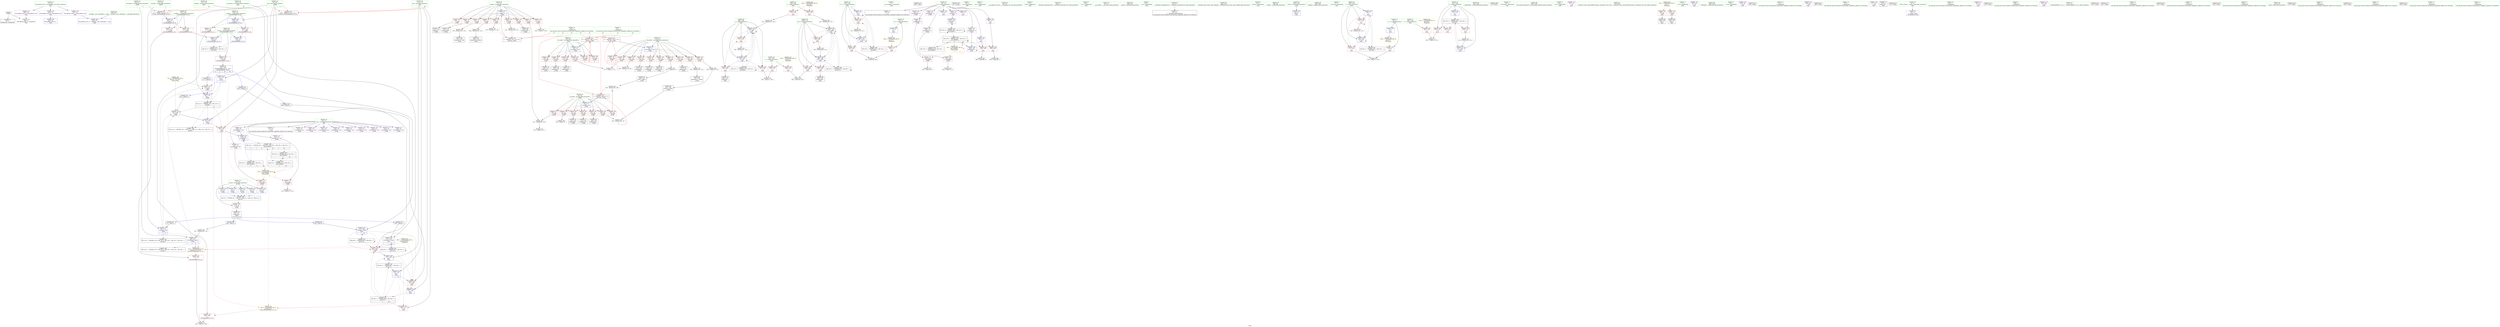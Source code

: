 digraph "SVFG" {
	label="SVFG";

	Node0x564dffd502b0 [shape=record,color=grey,label="{NodeID: 0\nNullPtr}"];
	Node0x564dffd502b0 -> Node0x564dffd76330[style=solid];
	Node0x564dffd502b0 -> Node0x564dffd78870[style=solid];
	Node0x564dffdc2b80 [shape=record,color=black,label="{NodeID: 526\n404 = PHI(225, )\n}"];
	Node0x564dffdc2b80 -> Node0x564dffd783a0[style=solid];
	Node0x564dffd88df0 [shape=record,color=grey,label="{NodeID: 360\n156 = Binary(155, 118, )\n}"];
	Node0x564dffd88df0 -> Node0x564dffd76f50[style=solid];
	Node0x564dffd77ab0 [shape=record,color=red,label="{NodeID: 194\n331\<--265\n\<--j\nmain\n}"];
	Node0x564dffd77ab0 -> Node0x564dffd74050[style=solid];
	Node0x564dffd74bb0 [shape=record,color=purple,label="{NodeID: 111\n125\<--20\narrayidx9\<--was\n_Z1fiiii\n}"];
	Node0x564dffd72eb0 [shape=record,color=green,label="{NodeID: 28\n11\<--12\nc2\<--c2_field_insensitive\nGlob }"];
	Node0x564dffd72eb0 -> Node0x564dffd7a7d0[style=solid];
	Node0x564dffd72eb0 -> Node0x564dffd78570[style=solid];
	Node0x564dffd7efd0 [shape=record,color=black,label="{NodeID: 388\nMR_52V_2 = PHI(MR_52V_3, MR_52V_1, )\npts\{266 \}\n}"];
	Node0x564dffd7efd0 -> Node0x564dffd81a10[style=dashed];
	Node0x564dffd7efd0 -> Node0x564dffd7efd0[style=dashed];
	Node0x564dffd79260 [shape=record,color=blue,label="{NodeID: 222\n89\<--201\nref.tmp44\<--add51\n_Z1fiiii\n|{|<s2>6}}"];
	Node0x564dffd79260 -> Node0x564dffd7c9f0[style=dashed];
	Node0x564dffd79260 -> Node0x564dffda12b0[style=dashed];
	Node0x564dffd79260:s2 -> Node0x564dffda78b0[style=dashed,color=red];
	Node0x564dffd7acb0 [shape=record,color=red,label="{NodeID: 139\n120\<--77\n\<--h.addr\n_Z1fiiii\n}"];
	Node0x564dffd7acb0 -> Node0x564dffd76800[style=solid];
	Node0x564dffd75650 [shape=record,color=green,label="{NodeID: 56\n265\<--266\nj\<--j_field_insensitive\nmain\n}"];
	Node0x564dffd75650 -> Node0x564dffd779e0[style=solid];
	Node0x564dffd75650 -> Node0x564dffd77ab0[style=solid];
	Node0x564dffd75650 -> Node0x564dffd77b80[style=solid];
	Node0x564dffd75650 -> Node0x564dffd81a10[style=solid];
	Node0x564dffd75650 -> Node0x564dffd81bb0[style=solid];
	Node0x564dffd7c370 [shape=record,color=red,label="{NodeID: 167\n199\<--83\n\<--frst.addr\n_Z1fiiii\n|{<s0>5}}"];
	Node0x564dffd7c370:s0 -> Node0x564dffdc3670[style=solid,color=red];
	Node0x564dffd76f50 [shape=record,color=black,label="{NodeID: 84\n157\<--156\nidxprom27\<--add\n_Z1fiiii\n}"];
	Node0x564dffd4f750 [shape=record,color=green,label="{NodeID: 1\n7\<--1\n__dso_handle\<--dummyObj\nGlob }"];
	Node0x564dffdc2cc0 [shape=record,color=black,label="{NodeID: 527\n409 = PHI()\n}"];
	Node0x564dffd88f70 [shape=record,color=grey,label="{NodeID: 361\n180 = Binary(118, 179, )\n}"];
	Node0x564dffd88f70 -> Node0x564dffd770f0[style=solid];
	Node0x564dffd77b80 [shape=record,color=red,label="{NodeID: 195\n337\<--265\n\<--j\nmain\n}"];
	Node0x564dffd77b80 -> Node0x564dffd88370[style=solid];
	Node0x564dffd74c80 [shape=record,color=purple,label="{NodeID: 112\n128\<--20\narrayidx11\<--was\n_Z1fiiii\n}"];
	Node0x564dffd72f80 [shape=record,color=green,label="{NodeID: 29\n13\<--19\nb\<--b_field_insensitive\nGlob }"];
	Node0x564dffd72f80 -> Node0x564dffd76500[style=solid];
	Node0x564dffd72f80 -> Node0x564dffd742c0[style=solid];
	Node0x564dffd72f80 -> Node0x564dffd74390[style=solid];
	Node0x564dffd72f80 -> Node0x564dffd74460[style=solid];
	Node0x564dffd72f80 -> Node0x564dffd74530[style=solid];
	Node0x564dffd72f80 -> Node0x564dffd74600[style=solid];
	Node0x564dffd72f80 -> Node0x564dffd746d0[style=solid];
	Node0x564dffd72f80 -> Node0x564dffd747a0[style=solid];
	Node0x564dffd72f80 -> Node0x564dffd74870[style=solid];
	Node0x564dffd72f80 -> Node0x564dffd74940[style=solid];
	Node0x564dffd72f80 -> Node0x564dffd74a10[style=solid];
	Node0x564dffd7f4d0 [shape=record,color=black,label="{NodeID: 389\nMR_54V_2 = PHI(MR_54V_4, MR_54V_1, )\npts\{268 \}\n}"];
	Node0x564dffd7f4d0 -> Node0x564dffd81d50[style=dashed];
	Node0x564dffd79330 [shape=record,color=blue,label="{NodeID: 223\n85\<--204\nans\<--\n_Z1fiiii\n}"];
	Node0x564dffd79330 -> Node0x564dffd7c510[style=dashed];
	Node0x564dffd79330 -> Node0x564dffda08b0[style=dashed];
	Node0x564dffd7ad80 [shape=record,color=red,label="{NodeID: 140\n136\<--77\n\<--h.addr\n_Z1fiiii\n}"];
	Node0x564dffd7ad80 -> Node0x564dffd76b40[style=solid];
	Node0x564dffd75720 [shape=record,color=green,label="{NodeID: 57\n267\<--268\ni17\<--i17_field_insensitive\nmain\n}"];
	Node0x564dffd75720 -> Node0x564dffd77c50[style=solid];
	Node0x564dffd75720 -> Node0x564dffd77d20[style=solid];
	Node0x564dffd75720 -> Node0x564dffd81d50[style=solid];
	Node0x564dffd75720 -> Node0x564dffd82090[style=solid];
	Node0x564dffd7c440 [shape=record,color=red,label="{NodeID: 168\n217\<--83\n\<--frst.addr\n_Z1fiiii\n}"];
	Node0x564dffd7c440 -> Node0x564dffd775d0[style=solid];
	Node0x564dffd77020 [shape=record,color=black,label="{NodeID: 85\n168\<--167\nconv\<--cmp32\n_Z1fiiii\n}"];
	Node0x564dffd77020 -> Node0x564dffd89270[style=solid];
	Node0x564dffd66070 [shape=record,color=green,label="{NodeID: 2\n9\<--1\n\<--dummyObj\nCan only get source location for instruction, argument, global var or function.|{<s0>23|<s1>23|<s2>25}}"];
	Node0x564dffd66070:s0 -> Node0x564dffdc3270[style=solid,color=red];
	Node0x564dffd66070:s1 -> Node0x564dffdc3670[style=solid,color=red];
	Node0x564dffd66070:s2 -> Node0x564dffdc3470[style=solid,color=red];
	Node0x564dffdc2d90 [shape=record,color=black,label="{NodeID: 528\n411 = PHI()\n}"];
	Node0x564dffd890f0 [shape=record,color=grey,label="{NodeID: 362\n374 = Binary(373, 118, )\n}"];
	Node0x564dffd890f0 -> Node0x564dffd82090[style=solid];
	Node0x564dffd77c50 [shape=record,color=red,label="{NodeID: 196\n348\<--267\n\<--i17\nmain\n}"];
	Node0x564dffd77c50 -> Node0x564dffd89e70[style=solid];
	Node0x564dffd74d50 [shape=record,color=purple,label="{NodeID: 113\n131\<--20\narrayidx13\<--was\n_Z1fiiii\n}"];
	Node0x564dffd74d50 -> Node0x564dffd7c5e0[style=solid];
	Node0x564dffd73050 [shape=record,color=green,label="{NodeID: 30\n20\<--22\nwas\<--was_field_insensitive\nGlob }"];
	Node0x564dffd73050 -> Node0x564dffd76600[style=solid];
	Node0x564dffd73050 -> Node0x564dffd74ae0[style=solid];
	Node0x564dffd73050 -> Node0x564dffd74bb0[style=solid];
	Node0x564dffd73050 -> Node0x564dffd74c80[style=solid];
	Node0x564dffd73050 -> Node0x564dffd74d50[style=solid];
	Node0x564dffd73050 -> Node0x564dffd74e20[style=solid];
	Node0x564dffd73050 -> Node0x564dffd74ef0[style=solid];
	Node0x564dffd73050 -> Node0x564dffd79970[style=solid];
	Node0x564dffd73050 -> Node0x564dffd79a40[style=solid];
	Node0x564dffd73050 -> Node0x564dffd79b10[style=solid];
	Node0x564dffd73050 -> Node0x564dffd79be0[style=solid];
	Node0x564dffd73050 -> Node0x564dffd79cb0[style=solid];
	Node0x564dffd73050 -> Node0x564dffd79d80[style=solid];
	Node0x564dffd7f5c0 [shape=record,color=black,label="{NodeID: 390\nMR_56V_2 = PHI(MR_56V_3, MR_56V_1, )\npts\{270 \}\n}"];
	Node0x564dffd7f5c0 -> Node0x564dffd81e20[style=dashed];
	Node0x564dffd7f5c0 -> Node0x564dffd7f5c0[style=dashed];
	Node0x564dffd79400 [shape=record,color=blue,label="{NodeID: 224\n219\<--207\narrayidx61\<--\n_Z1fiiii\n}"];
	Node0x564dffd79400 -> Node0x564dffda17b0[style=dashed];
	Node0x564dffd7ae50 [shape=record,color=red,label="{NodeID: 141\n155\<--77\n\<--h.addr\n_Z1fiiii\n}"];
	Node0x564dffd7ae50 -> Node0x564dffd88df0[style=solid];
	Node0x564dffd757f0 [shape=record,color=green,label="{NodeID: 58\n269\<--270\nj23\<--j23_field_insensitive\nmain\n}"];
	Node0x564dffd757f0 -> Node0x564dffd77df0[style=solid];
	Node0x564dffd757f0 -> Node0x564dffd77ec0[style=solid];
	Node0x564dffd757f0 -> Node0x564dffd77f90[style=solid];
	Node0x564dffd757f0 -> Node0x564dffd81e20[style=solid];
	Node0x564dffd757f0 -> Node0x564dffd81fc0[style=solid];
	Node0x564dffda44b0 [shape=record,color=black,label="{NodeID: 418\nMR_18V_4 = PHI(MR_18V_5, MR_18V_3, )\npts\{190000 \}\n}"];
	Node0x564dffda44b0 -> Node0x564dffd81ae0[style=dashed];
	Node0x564dffda44b0 -> Node0x564dffd9feb0[style=dashed];
	Node0x564dffda44b0 -> Node0x564dffda44b0[style=dashed];
	Node0x564dffd7c510 [shape=record,color=red,label="{NodeID: 169\n207\<--85\n\<--ans\n_Z1fiiii\n}"];
	Node0x564dffd7c510 -> Node0x564dffd79400[style=solid];
	Node0x564dffd7c510 -> Node0x564dffd794d0[style=solid];
	Node0x564dffd770f0 [shape=record,color=black,label="{NodeID: 86\n181\<--180\nidxprom37\<--sub36\n_Z1fiiii\n}"];
	Node0x564dffd65f10 [shape=record,color=green,label="{NodeID: 3\n23\<--1\n.str\<--dummyObj\nGlob }"];
	Node0x564dffdc2e60 [shape=record,color=black,label="{NodeID: 529\n71 = PHI(163, 191, 118, 118, )\n0th arg _Z1fiiii }"];
	Node0x564dffdc2e60 -> Node0x564dffd78970[style=solid];
	Node0x564dffd89270 [shape=record,color=grey,label="{NodeID: 363\n169 = Binary(165, 168, )\n|{<s0>3}}"];
	Node0x564dffd89270:s0 -> Node0x564dffdc3470[style=solid,color=red];
	Node0x564dffd77d20 [shape=record,color=red,label="{NodeID: 197\n373\<--267\n\<--i17\nmain\n}"];
	Node0x564dffd77d20 -> Node0x564dffd890f0[style=solid];
	Node0x564dffd74e20 [shape=record,color=purple,label="{NodeID: 114\n138\<--20\narrayidx17\<--was\n_Z1fiiii\n}"];
	Node0x564dffd73120 [shape=record,color=green,label="{NodeID: 31\n41\<--45\nllvm.global_ctors\<--llvm.global_ctors_field_insensitive\nGlob }"];
	Node0x564dffd73120 -> Node0x564dffd7a400[style=solid];
	Node0x564dffd73120 -> Node0x564dffd7a500[style=solid];
	Node0x564dffd73120 -> Node0x564dffd7a600[style=solid];
	Node0x564dffd7f6b0 [shape=record,color=black,label="{NodeID: 391\nMR_58V_2 = PHI(MR_58V_7, MR_58V_1, )\npts\{272 \}\n}"];
	Node0x564dffd7f6b0 -> Node0x564dffd82160[style=dashed];
	Node0x564dffd794d0 [shape=record,color=blue,label="{NodeID: 225\n75\<--207\nretval\<--\n_Z1fiiii\n}"];
	Node0x564dffd794d0 -> Node0x564dffda03b0[style=dashed];
	Node0x564dffd7af20 [shape=record,color=red,label="{NodeID: 142\n162\<--77\n\<--h.addr\n_Z1fiiii\n}"];
	Node0x564dffd7af20 -> Node0x564dffd88970[style=solid];
	Node0x564dffd758c0 [shape=record,color=green,label="{NodeID: 59\n271\<--272\nans\<--ans_field_insensitive\nmain\n|{|<s4>24|<s5>26}}"];
	Node0x564dffd758c0 -> Node0x564dffd78060[style=solid];
	Node0x564dffd758c0 -> Node0x564dffd82160[style=solid];
	Node0x564dffd758c0 -> Node0x564dffd82300[style=solid];
	Node0x564dffd758c0 -> Node0x564dffd824a0[style=solid];
	Node0x564dffd758c0:s4 -> Node0x564dffdc3870[style=solid,color=red];
	Node0x564dffd758c0:s5 -> Node0x564dffdc3870[style=solid,color=red];
	Node0x564dffd7c5e0 [shape=record,color=red,label="{NodeID: 170\n132\<--131\n\<--arrayidx13\n_Z1fiiii\n}"];
	Node0x564dffd7c5e0 -> Node0x564dffd89ff0[style=solid];
	Node0x564dffd771c0 [shape=record,color=black,label="{NodeID: 87\n185\<--184\nidxprom40\<--add39\n_Z1fiiii\n}"];
	Node0x564dffd65fa0 [shape=record,color=green,label="{NodeID: 4\n25\<--1\n.str.1\<--dummyObj\nGlob }"];
	Node0x564dffdc3270 [shape=record,color=black,label="{NodeID: 530\n72 = PHI(164, 193, 9, 118, )\n1st arg _Z1fiiii }"];
	Node0x564dffdc3270 -> Node0x564dffd78a40[style=solid];
	Node0x564dffd9c500 [shape=record,color=yellow,style=double,label="{NodeID: 447\n66V_1 = ENCHI(MR_66V_0)\npts\{86 88 90 \}\nFun[main]}"];
	Node0x564dffd9c500 -> Node0x564dffd78200[style=dashed];
	Node0x564dffd9c500 -> Node0x564dffd783a0[style=dashed];
	Node0x564dffd893f0 [shape=record,color=grey,label="{NodeID: 364\n360 = cmp(358, 359, )\n}"];
	Node0x564dffd77df0 [shape=record,color=red,label="{NodeID: 198\n358\<--269\n\<--j23\nmain\n}"];
	Node0x564dffd77df0 -> Node0x564dffd893f0[style=solid];
	Node0x564dffd74ef0 [shape=record,color=purple,label="{NodeID: 115\n141\<--20\narrayidx19\<--was\n_Z1fiiii\n}"];
	Node0x564dffd731f0 [shape=record,color=green,label="{NodeID: 32\n46\<--47\n__cxx_global_var_init\<--__cxx_global_var_init_field_insensitive\n}"];
	Node0x564dffd9c6f0 [shape=record,color=black,label="{NodeID: 392\nMR_60V_2 = PHI(MR_60V_4, MR_60V_1, )\npts\{274 \}\n}"];
	Node0x564dffd9c6f0 -> Node0x564dffd783a0[style=dashed];
	Node0x564dffd9c6f0 -> Node0x564dffd82230[style=dashed];
	Node0x564dffd9c6f0 -> Node0x564dffd9c6f0[style=dashed];
	Node0x564dffd795a0 [shape=record,color=blue,label="{NodeID: 226\n230\<--226\n__a.addr\<--__a\n_ZSt3minIiERKT_S2_S2_\n}"];
	Node0x564dffd795a0 -> Node0x564dffd7cb90[style=dashed];
	Node0x564dffd795a0 -> Node0x564dffd7cc60[style=dashed];
	Node0x564dffd7aff0 [shape=record,color=red,label="{NodeID: 143\n183\<--77\n\<--h.addr\n_Z1fiiii\n}"];
	Node0x564dffd7aff0 -> Node0x564dffd887f0[style=solid];
	Node0x564dffd75990 [shape=record,color=green,label="{NodeID: 60\n273\<--274\nref.tmp\<--ref.tmp_field_insensitive\nmain\n|{|<s1>24}}"];
	Node0x564dffd75990 -> Node0x564dffd82230[style=solid];
	Node0x564dffd75990:s1 -> Node0x564dffdc3a70[style=solid,color=red];
	Node0x564dffd7c6b0 [shape=record,color=red,label="{NodeID: 171\n148\<--147\n\<--arrayidx23\n_Z1fiiii\n}"];
	Node0x564dffd7c6b0 -> Node0x564dffd78f20[style=solid];
	Node0x564dffd77290 [shape=record,color=black,label="{NodeID: 88\n197\<--196\nconv48\<--cmp47\n_Z1fiiii\n}"];
	Node0x564dffd77290 -> Node0x564dffd884f0[style=solid];
	Node0x564dffd661b0 [shape=record,color=green,label="{NodeID: 5\n27\<--1\nstdin\<--dummyObj\nGlob }"];
	Node0x564dffdc3470 [shape=record,color=black,label="{NodeID: 531\n73 = PHI(169, 198, 118, 9, )\n2nd arg _Z1fiiii }"];
	Node0x564dffdc3470 -> Node0x564dffd78b10[style=solid];
	Node0x564dffd89570 [shape=record,color=grey,label="{NodeID: 365\n96 = cmp(95, 97, )\n}"];
	Node0x564dffd77ec0 [shape=record,color=red,label="{NodeID: 199\n362\<--269\n\<--j23\nmain\n}"];
	Node0x564dffd77ec0 -> Node0x564dffd74120[style=solid];
	Node0x564dffd79970 [shape=record,color=purple,label="{NodeID: 116\n144\<--20\narrayidx21\<--was\n_Z1fiiii\n}"];
	Node0x564dffd732c0 [shape=record,color=green,label="{NodeID: 33\n50\<--51\n_ZNSt8ios_base4InitC1Ev\<--_ZNSt8ios_base4InitC1Ev_field_insensitive\n}"];
	Node0x564dffd9c7b0 [shape=record,color=black,label="{NodeID: 393\nMR_62V_2 = PHI(MR_62V_4, MR_62V_1, )\npts\{276 \}\n}"];
	Node0x564dffd9c7b0 -> Node0x564dffd78200[style=dashed];
	Node0x564dffd9c7b0 -> Node0x564dffd823d0[style=dashed];
	Node0x564dffd9c7b0 -> Node0x564dffd9c7b0[style=dashed];
	Node0x564dffd79670 [shape=record,color=blue,label="{NodeID: 227\n232\<--227\n__b.addr\<--__b\n_ZSt3minIiERKT_S2_S2_\n}"];
	Node0x564dffd79670 -> Node0x564dffd7cd30[style=dashed];
	Node0x564dffd79670 -> Node0x564dffd7ce00[style=dashed];
	Node0x564dffd7b0c0 [shape=record,color=red,label="{NodeID: 144\n190\<--77\n\<--h.addr\n_Z1fiiii\n}"];
	Node0x564dffd7b0c0 -> Node0x564dffd88070[style=solid];
	Node0x564dffd75a60 [shape=record,color=green,label="{NodeID: 61\n275\<--276\nref.tmp44\<--ref.tmp44_field_insensitive\nmain\n|{|<s1>26}}"];
	Node0x564dffd75a60 -> Node0x564dffd823d0[style=solid];
	Node0x564dffd75a60:s1 -> Node0x564dffdc3a70[style=solid,color=red];
	Node0x564dffd7c780 [shape=record,color=red,label="{NodeID: 172\n159\<--158\n\<--arrayidx28\n_Z1fiiii\n}"];
	Node0x564dffd7c780 -> Node0x564dffd89cf0[style=solid];
	Node0x564dffd77360 [shape=record,color=black,label="{NodeID: 89\n209\<--208\nidxprom54\<--\n_Z1fiiii\n}"];
	Node0x564dffd66240 [shape=record,color=green,label="{NodeID: 6\n28\<--1\n.str.2\<--dummyObj\nGlob }"];
	Node0x564dffdc3670 [shape=record,color=black,label="{NodeID: 532\n74 = PHI(170, 199, 9, 118, )\n3rd arg _Z1fiiii }"];
	Node0x564dffdc3670 -> Node0x564dffd78be0[style=solid];
	Node0x564dffd896f0 [shape=record,color=grey,label="{NodeID: 366\n196 = cmp(195, 118, )\n}"];
	Node0x564dffd896f0 -> Node0x564dffd77290[style=solid];
	Node0x564dffd77f90 [shape=record,color=red,label="{NodeID: 200\n368\<--269\n\<--j23\nmain\n}"];
	Node0x564dffd77f90 -> Node0x564dffd87ef0[style=solid];
	Node0x564dffd79a40 [shape=record,color=purple,label="{NodeID: 117\n147\<--20\narrayidx23\<--was\n_Z1fiiii\n}"];
	Node0x564dffd79a40 -> Node0x564dffd7c6b0[style=solid];
	Node0x564dffd73390 [shape=record,color=green,label="{NodeID: 34\n56\<--57\n__cxa_atexit\<--__cxa_atexit_field_insensitive\n}"];
	Node0x564dffd9ccb0 [shape=record,color=black,label="{NodeID: 394\nMR_18V_2 = PHI(MR_18V_6, MR_18V_1, )\npts\{190000 \}\n}"];
	Node0x564dffd9ccb0 -> Node0x564dffd9feb0[style=dashed];
	Node0x564dffd9ccb0 -> Node0x564dffda44b0[style=dashed];
	Node0x564dffd79740 [shape=record,color=blue,label="{NodeID: 228\n228\<--242\nretval\<--\n_ZSt3minIiERKT_S2_S2_\n}"];
	Node0x564dffd79740 -> Node0x564dffda2bb0[style=dashed];
	Node0x564dffd7b190 [shape=record,color=red,label="{NodeID: 145\n208\<--77\n\<--h.addr\n_Z1fiiii\n}"];
	Node0x564dffd7b190 -> Node0x564dffd77360[style=solid];
	Node0x564dffd75b30 [shape=record,color=green,label="{NodeID: 62\n280\<--281\nsrand\<--srand_field_insensitive\n}"];
	Node0x564dffd7c850 [shape=record,color=red,label="{NodeID: 173\n176\<--173\n\<--call34\n_Z1fiiii\n}"];
	Node0x564dffd7c850 -> Node0x564dffd79190[style=solid];
	Node0x564dffd77430 [shape=record,color=black,label="{NodeID: 90\n212\<--211\nidxprom56\<--\n_Z1fiiii\n}"];
	Node0x564dffd662d0 [shape=record,color=green,label="{NodeID: 7\n30\<--1\n.str.3\<--dummyObj\nGlob }"];
	Node0x564dffdc3870 [shape=record,color=black,label="{NodeID: 533\n226 = PHI(85, 85, 271, 271, )\n0th arg _ZSt3minIiERKT_S2_S2_ }"];
	Node0x564dffdc3870 -> Node0x564dffd795a0[style=solid];
	Node0x564dffd89870 [shape=record,color=grey,label="{NodeID: 367\n108 = cmp(107, 109, )\n}"];
	Node0x564dffd78060 [shape=record,color=red,label="{NodeID: 201\n408\<--271\n\<--ans\nmain\n}"];
	Node0x564dffd79b10 [shape=record,color=purple,label="{NodeID: 118\n210\<--20\narrayidx55\<--was\n_Z1fiiii\n}"];
	Node0x564dffd73460 [shape=record,color=green,label="{NodeID: 35\n55\<--61\n_ZNSt8ios_base4InitD1Ev\<--_ZNSt8ios_base4InitD1Ev_field_insensitive\n}"];
	Node0x564dffd73460 -> Node0x564dffd76700[style=solid];
	Node0x564dffd9d1b0 [shape=record,color=black,label="{NodeID: 395\nMR_20V_2 = PHI(MR_20V_6, MR_20V_1, )\npts\{220000 \}\n|{|<s1>23}}"];
	Node0x564dffd9d1b0 -> Node0x564dffda26b0[style=dashed];
	Node0x564dffd9d1b0:s1 -> Node0x564dffda5b20[style=dashed,color=red];
	Node0x564dffd79810 [shape=record,color=blue,label="{NodeID: 229\n228\<--245\nretval\<--\n_ZSt3minIiERKT_S2_S2_\n}"];
	Node0x564dffd79810 -> Node0x564dffda2bb0[style=dashed];
	Node0x564dffd7b260 [shape=record,color=red,label="{NodeID: 146\n111\<--79\n\<--who.addr\n_Z1fiiii\n}"];
	Node0x564dffd7b260 -> Node0x564dffd8a2f0[style=solid];
	Node0x564dffd75c30 [shape=record,color=green,label="{NodeID: 63\n284\<--285\n_ZNSt8ios_base15sync_with_stdioEb\<--_ZNSt8ios_base15sync_with_stdioEb_field_insensitive\n}"];
	Node0x564dffd7c920 [shape=record,color=red,label="{NodeID: 174\n187\<--186\n\<--arrayidx41\n_Z1fiiii\n}"];
	Node0x564dffd7c920 -> Node0x564dffd8a170[style=solid];
	Node0x564dffd77500 [shape=record,color=black,label="{NodeID: 91\n215\<--214\nidxprom58\<--\n_Z1fiiii\n}"];
	Node0x564dffd66360 [shape=record,color=green,label="{NodeID: 8\n32\<--1\nstdout\<--dummyObj\nGlob }"];
	Node0x564dffdc3a70 [shape=record,color=black,label="{NodeID: 534\n227 = PHI(87, 89, 273, 275, )\n1st arg _ZSt3minIiERKT_S2_S2_ }"];
	Node0x564dffdc3a70 -> Node0x564dffd79670[style=solid];
	Node0x564dffda77a0 [shape=record,color=yellow,style=double,label="{NodeID: 451\n30V_1 = ENCHI(MR_30V_0)\npts\{86 272 \}\nFun[_ZSt3minIiERKT_S2_S2_]}"];
	Node0x564dffda77a0 -> Node0x564dffd7cfa0[style=dashed];
	Node0x564dffd899f0 [shape=record,color=grey,label="{NodeID: 368\n400 = cmp(399, 9, )\n}"];
	Node0x564dffd78130 [shape=record,color=red,label="{NodeID: 202\n389\<--388\n\<--\nmain\n}"];
	Node0x564dffd78130 -> Node0x564dffd8abf0[style=solid];
	Node0x564dffd79be0 [shape=record,color=purple,label="{NodeID: 119\n213\<--20\narrayidx57\<--was\n_Z1fiiii\n}"];
	Node0x564dffd73560 [shape=record,color=green,label="{NodeID: 36\n68\<--69\n_Z1fiiii\<--_Z1fiiii_field_insensitive\n}"];
	Node0x564dffd9d6b0 [shape=record,color=black,label="{NodeID: 396\nMR_12V_5 = PHI(MR_12V_4, MR_12V_3, )\npts\{86 \}\n|{|<s4>6}}"];
	Node0x564dffd9d6b0 -> Node0x564dffd7c510[style=dashed];
	Node0x564dffd9d6b0 -> Node0x564dffd7c9f0[style=dashed];
	Node0x564dffd9d6b0 -> Node0x564dffd79330[style=dashed];
	Node0x564dffd9d6b0 -> Node0x564dffda08b0[style=dashed];
	Node0x564dffd9d6b0:s4 -> Node0x564dffda77a0[style=dashed,color=red];
	Node0x564dffd817e0 [shape=record,color=blue,label="{NodeID: 230\n253\<--9\nretval\<--\nmain\n}"];
	Node0x564dffd7b330 [shape=record,color=red,label="{NodeID: 147\n123\<--79\n\<--who.addr\n_Z1fiiii\n}"];
	Node0x564dffd7b330 -> Node0x564dffd768d0[style=solid];
	Node0x564dffd75d30 [shape=record,color=green,label="{NodeID: 64\n290\<--291\nfreopen\<--freopen_field_insensitive\n}"];
	Node0x564dff9b28b0 [shape=record,color=black,label="{NodeID: 507\n171 = PHI(70, )\n}"];
	Node0x564dff9b28b0 -> Node0x564dffd790c0[style=solid];
	Node0x564dffd7c9f0 [shape=record,color=red,label="{NodeID: 175\n204\<--203\n\<--call52\n_Z1fiiii\n}"];
	Node0x564dffd7c9f0 -> Node0x564dffd79330[style=solid];
	Node0x564dffd775d0 [shape=record,color=black,label="{NodeID: 92\n218\<--217\nidxprom60\<--\n_Z1fiiii\n}"];
	Node0x564dffd4f210 [shape=record,color=green,label="{NodeID: 9\n33\<--1\n_ZSt3cin\<--dummyObj\nGlob }"];
	Node0x564dffda78b0 [shape=record,color=yellow,style=double,label="{NodeID: 452\n32V_1 = ENCHI(MR_32V_0)\npts\{88 90 274 276 \}\nFun[_ZSt3minIiERKT_S2_S2_]}"];
	Node0x564dffda78b0 -> Node0x564dffd7ced0[style=dashed];
	Node0x564dffd89b70 [shape=record,color=grey,label="{NodeID: 369\n319 = cmp(317, 318, )\n}"];
	Node0x564dffd78200 [shape=record,color=red,label="{NodeID: 203\n395\<--394\n\<--call41\nmain\n}"];
	Node0x564dffd78200 -> Node0x564dffd82300[style=solid];
	Node0x564dffd79cb0 [shape=record,color=purple,label="{NodeID: 120\n216\<--20\narrayidx59\<--was\n_Z1fiiii\n}"];
	Node0x564dffd73660 [shape=record,color=green,label="{NodeID: 37\n75\<--76\nretval\<--retval_field_insensitive\n_Z1fiiii\n}"];
	Node0x564dffd73660 -> Node0x564dffd7aa40[style=solid];
	Node0x564dffd73660 -> Node0x564dffd78cb0[style=solid];
	Node0x564dffd73660 -> Node0x564dffd78d80[style=solid];
	Node0x564dffd73660 -> Node0x564dffd78e50[style=solid];
	Node0x564dffd73660 -> Node0x564dffd78f20[style=solid];
	Node0x564dffd73660 -> Node0x564dffd794d0[style=solid];
	Node0x564dffd81870 [shape=record,color=blue,label="{NodeID: 231\n257\<--118\nT\<--\nmain\n}"];
	Node0x564dffd81870 -> Node0x564dffd7e5d0[style=dashed];
	Node0x564dffd7b400 [shape=record,color=red,label="{NodeID: 148\n139\<--79\n\<--who.addr\n_Z1fiiii\n}"];
	Node0x564dffd7b400 -> Node0x564dffd76c10[style=solid];
	Node0x564dffd75e30 [shape=record,color=green,label="{NodeID: 65\n297\<--298\n_ZNSirsERi\<--_ZNSirsERi_field_insensitive\n}"];
	Node0x564dffdc1840 [shape=record,color=black,label="{NodeID: 508\n53 = PHI()\n}"];
	Node0x564dffd7cac0 [shape=record,color=red,label="{NodeID: 176\n248\<--228\n\<--retval\n_ZSt3minIiERKT_S2_S2_\n}"];
	Node0x564dffd7cac0 -> Node0x564dffd77770[style=solid];
	Node0x564dffd776a0 [shape=record,color=black,label="{NodeID: 93\n70\<--223\n_Z1fiiii_ret\<--\n_Z1fiiii\n|{<s0>3|<s1>5|<s2>23|<s3>25}}"];
	Node0x564dffd776a0:s0 -> Node0x564dff9b28b0[style=solid,color=blue];
	Node0x564dffd776a0:s1 -> Node0x564dffdc1910[style=solid,color=blue];
	Node0x564dffd776a0:s2 -> Node0x564dffdc2700[style=solid,color=blue];
	Node0x564dffd776a0:s3 -> Node0x564dffdc2a40[style=solid,color=blue];
	Node0x564dffd4f2a0 [shape=record,color=green,label="{NodeID: 10\n34\<--1\n_ZSt4cout\<--dummyObj\nGlob }"];
	Node0x564dffd89cf0 [shape=record,color=grey,label="{NodeID: 370\n160 = cmp(159, 9, )\n}"];
	Node0x564dffd782d0 [shape=record,color=red,label="{NodeID: 204\n399\<--398\n\<--\nmain\n}"];
	Node0x564dffd782d0 -> Node0x564dffd899f0[style=solid];
	Node0x564dffd79d80 [shape=record,color=purple,label="{NodeID: 121\n219\<--20\narrayidx61\<--was\n_Z1fiiii\n}"];
	Node0x564dffd79d80 -> Node0x564dffd79400[style=solid];
	Node0x564dffd73730 [shape=record,color=green,label="{NodeID: 38\n77\<--78\nh.addr\<--h.addr_field_insensitive\n_Z1fiiii\n}"];
	Node0x564dffd73730 -> Node0x564dffd7ab10[style=solid];
	Node0x564dffd73730 -> Node0x564dffd7abe0[style=solid];
	Node0x564dffd73730 -> Node0x564dffd7acb0[style=solid];
	Node0x564dffd73730 -> Node0x564dffd7ad80[style=solid];
	Node0x564dffd73730 -> Node0x564dffd7ae50[style=solid];
	Node0x564dffd73730 -> Node0x564dffd7af20[style=solid];
	Node0x564dffd73730 -> Node0x564dffd7aff0[style=solid];
	Node0x564dffd73730 -> Node0x564dffd7b0c0[style=solid];
	Node0x564dffd73730 -> Node0x564dffd7b190[style=solid];
	Node0x564dffd73730 -> Node0x564dffd78970[style=solid];
	Node0x564dffd9e0b0 [shape=record,color=black,label="{NodeID: 398\nMR_20V_4 = PHI(MR_20V_3, MR_20V_1, )\npts\{220000 \}\n|{|<s1>5}}"];
	Node0x564dffd9e0b0 -> Node0x564dffd79400[style=dashed];
	Node0x564dffd9e0b0:s1 -> Node0x564dffda5b20[style=dashed,color=red];
	Node0x564dffd81940 [shape=record,color=blue,label="{NodeID: 232\n263\<--9\ni\<--\nmain\n}"];
	Node0x564dffd81940 -> Node0x564dffd7d6f0[style=dashed];
	Node0x564dffd81940 -> Node0x564dffd77910[style=dashed];
	Node0x564dffd81940 -> Node0x564dffd81c80[style=dashed];
	Node0x564dffd81940 -> Node0x564dffd7ead0[style=dashed];
	Node0x564dffd7b4d0 [shape=record,color=red,label="{NodeID: 149\n152\<--79\n\<--who.addr\n_Z1fiiii\n}"];
	Node0x564dffd7b4d0 -> Node0x564dffd76e80[style=solid];
	Node0x564dffd75f30 [shape=record,color=green,label="{NodeID: 66\n308\<--309\nllvm.memset.p0i8.i64\<--llvm.memset.p0i8.i64_field_insensitive\n}"];
	Node0x564dffdc1910 [shape=record,color=black,label="{NodeID: 509\n200 = PHI(70, )\n}"];
	Node0x564dffdc1910 -> Node0x564dffd88c70[style=solid];
	Node0x564dffd7cb90 [shape=record,color=red,label="{NodeID: 177\n238\<--230\n\<--__a.addr\n_ZSt3minIiERKT_S2_S2_\n}"];
	Node0x564dffd7cb90 -> Node0x564dffd7cfa0[style=solid];
	Node0x564dffd77770 [shape=record,color=black,label="{NodeID: 94\n225\<--248\n_ZSt3minIiERKT_S2_S2__ret\<--\n_ZSt3minIiERKT_S2_S2_\n|{<s0>4|<s1>6|<s2>24|<s3>26}}"];
	Node0x564dffd77770:s0 -> Node0x564dffdc1b80[style=solid,color=blue];
	Node0x564dffd77770:s1 -> Node0x564dffdc1a40[style=solid,color=blue];
	Node0x564dffd77770:s2 -> Node0x564dffdc2900[style=solid,color=blue];
	Node0x564dffd77770:s3 -> Node0x564dffdc2b80[style=solid,color=blue];
	Node0x564dffd4f330 [shape=record,color=green,label="{NodeID: 11\n35\<--1\n.str.4\<--dummyObj\nGlob }"];
	Node0x564dffd89e70 [shape=record,color=grey,label="{NodeID: 371\n350 = cmp(348, 349, )\n}"];
	Node0x564dffd783a0 [shape=record,color=red,label="{NodeID: 205\n405\<--404\n\<--call46\nmain\n}"];
	Node0x564dffd783a0 -> Node0x564dffd824a0[style=solid];
	Node0x564dffd79e50 [shape=record,color=purple,label="{NodeID: 122\n287\<--23\n\<--.str\nmain\n}"];
	Node0x564dffd73800 [shape=record,color=green,label="{NodeID: 39\n79\<--80\nwho.addr\<--who.addr_field_insensitive\n_Z1fiiii\n}"];
	Node0x564dffd73800 -> Node0x564dffd7b260[style=solid];
	Node0x564dffd73800 -> Node0x564dffd7b330[style=solid];
	Node0x564dffd73800 -> Node0x564dffd7b400[style=solid];
	Node0x564dffd73800 -> Node0x564dffd7b4d0[style=solid];
	Node0x564dffd73800 -> Node0x564dffd7b5a0[style=solid];
	Node0x564dffd73800 -> Node0x564dffd7b670[style=solid];
	Node0x564dffd73800 -> Node0x564dffd7b740[style=solid];
	Node0x564dffd73800 -> Node0x564dffd7b810[style=solid];
	Node0x564dffd73800 -> Node0x564dffd7b8e0[style=solid];
	Node0x564dffd73800 -> Node0x564dffd7b9b0[style=solid];
	Node0x564dffd73800 -> Node0x564dffd78a40[style=solid];
	Node0x564dffd81a10 [shape=record,color=blue,label="{NodeID: 233\n265\<--324\nj\<--add\nmain\n}"];
	Node0x564dffd81a10 -> Node0x564dffd779e0[style=dashed];
	Node0x564dffd81a10 -> Node0x564dffd77ab0[style=dashed];
	Node0x564dffd81a10 -> Node0x564dffd77b80[style=dashed];
	Node0x564dffd81a10 -> Node0x564dffd81a10[style=dashed];
	Node0x564dffd81a10 -> Node0x564dffd81bb0[style=dashed];
	Node0x564dffd81a10 -> Node0x564dffd7efd0[style=dashed];
	Node0x564dffd7b5a0 [shape=record,color=red,label="{NodeID: 150\n164\<--79\n\<--who.addr\n_Z1fiiii\n|{<s0>3}}"];
	Node0x564dffd7b5a0:s0 -> Node0x564dffdc3270[style=solid,color=red];
	Node0x564dffd76030 [shape=record,color=green,label="{NodeID: 67\n379\<--380\n_ZStlsISt11char_traitsIcEERSt13basic_ostreamIcT_ES5_PKc\<--_ZStlsISt11char_traitsIcEERSt13basic_ostreamIcT_ES5_PKc_field_insensitive\n}"];
	Node0x564dffdc1a40 [shape=record,color=black,label="{NodeID: 510\n203 = PHI(225, )\n}"];
	Node0x564dffdc1a40 -> Node0x564dffd7c9f0[style=solid];
	Node0x564dffda5a40 [shape=record,color=yellow,style=double,label="{NodeID: 427\n18V_1 = ENCHI(MR_18V_0)\npts\{190000 \}\nFun[_Z1fiiii]|{|<s2>3|<s3>5}}"];
	Node0x564dffda5a40 -> Node0x564dffd7c780[style=dashed];
	Node0x564dffda5a40 -> Node0x564dffd7c920[style=dashed];
	Node0x564dffda5a40:s2 -> Node0x564dffda5a40[style=dashed,color=red];
	Node0x564dffda5a40:s3 -> Node0x564dffda5a40[style=dashed,color=red];
	Node0x564dffd7cc60 [shape=record,color=red,label="{NodeID: 178\n245\<--230\n\<--__a.addr\n_ZSt3minIiERKT_S2_S2_\n}"];
	Node0x564dffd7cc60 -> Node0x564dffd79810[style=solid];
	Node0x564dffd77840 [shape=record,color=black,label="{NodeID: 95\n289\<--286\ncall1\<--\nmain\n}"];
	Node0x564dffd4f3c0 [shape=record,color=green,label="{NodeID: 12\n37\<--1\n.str.5\<--dummyObj\nGlob }"];
	Node0x564dffd89ff0 [shape=record,color=grey,label="{NodeID: 372\n133 = cmp(132, 134, )\n}"];
	Node0x564dffd78470 [shape=record,color=blue,label="{NodeID: 206\n8\<--9\nc1\<--\nGlob }"];
	Node0x564dffd78470 -> Node0x564dffda5df0[style=dashed];
	Node0x564dffd79f20 [shape=record,color=purple,label="{NodeID: 123\n288\<--25\n\<--.str.1\nmain\n}"];
	Node0x564dffd738d0 [shape=record,color=green,label="{NodeID: 40\n81\<--82\ntm.addr\<--tm.addr_field_insensitive\n_Z1fiiii\n}"];
	Node0x564dffd738d0 -> Node0x564dffd7ba80[style=solid];
	Node0x564dffd738d0 -> Node0x564dffd7bb50[style=solid];
	Node0x564dffd738d0 -> Node0x564dffd7bc20[style=solid];
	Node0x564dffd738d0 -> Node0x564dffd7bcf0[style=solid];
	Node0x564dffd738d0 -> Node0x564dffd7bdc0[style=solid];
	Node0x564dffd738d0 -> Node0x564dffd7be90[style=solid];
	Node0x564dffd738d0 -> Node0x564dffd7bf60[style=solid];
	Node0x564dffd738d0 -> Node0x564dffd78b10[style=solid];
	Node0x564dffd81ae0 [shape=record,color=blue,label="{NodeID: 234\n334\<--118\narrayidx\<--\nmain\n}"];
	Node0x564dffd81ae0 -> Node0x564dffda44b0[style=dashed];
	Node0x564dffd7b670 [shape=record,color=red,label="{NodeID: 151\n166\<--79\n\<--who.addr\n_Z1fiiii\n}"];
	Node0x564dffd7b670 -> Node0x564dffd8aa70[style=solid];
	Node0x564dffd76130 [shape=record,color=green,label="{NodeID: 68\n383\<--384\n_ZNSolsEi\<--_ZNSolsEi_field_insensitive\n}"];
	Node0x564dffdc1b80 [shape=record,color=black,label="{NodeID: 511\n173 = PHI(225, )\n}"];
	Node0x564dffdc1b80 -> Node0x564dffd7c850[style=solid];
	Node0x564dffda5b20 [shape=record,color=yellow,style=double,label="{NodeID: 428\n20V_1 = ENCHI(MR_20V_0)\npts\{220000 \}\nFun[_Z1fiiii]|{|<s4>3}}"];
	Node0x564dffda5b20 -> Node0x564dffd7c5e0[style=dashed];
	Node0x564dffda5b20 -> Node0x564dffd7c6b0[style=dashed];
	Node0x564dffda5b20 -> Node0x564dffd9e0b0[style=dashed];
	Node0x564dffda5b20 -> Node0x564dffda17b0[style=dashed];
	Node0x564dffda5b20:s4 -> Node0x564dffda5b20[style=dashed,color=red];
	Node0x564dffd7cd30 [shape=record,color=red,label="{NodeID: 179\n236\<--232\n\<--__b.addr\n_ZSt3minIiERKT_S2_S2_\n}"];
	Node0x564dffd7cd30 -> Node0x564dffd7ced0[style=solid];
	Node0x564dffd73f80 [shape=record,color=black,label="{NodeID: 96\n295\<--292\ncall2\<--\nmain\n}"];
	Node0x564dffd652f0 [shape=record,color=green,label="{NodeID: 13\n39\<--1\n.str.6\<--dummyObj\nGlob }"];
	Node0x564dffd8a170 [shape=record,color=grey,label="{NodeID: 373\n188 = cmp(187, 9, )\n}"];
	Node0x564dffd78570 [shape=record,color=blue,label="{NodeID: 207\n11\<--9\nc2\<--\nGlob }"];
	Node0x564dffd78570 -> Node0x564dffda5ed0[style=dashed];
	Node0x564dffd79ff0 [shape=record,color=purple,label="{NodeID: 124\n293\<--28\n\<--.str.2\nmain\n}"];
	Node0x564dffd739a0 [shape=record,color=green,label="{NodeID: 41\n83\<--84\nfrst.addr\<--frst.addr_field_insensitive\n_Z1fiiii\n}"];
	Node0x564dffd739a0 -> Node0x564dffd7c030[style=solid];
	Node0x564dffd739a0 -> Node0x564dffd7c100[style=solid];
	Node0x564dffd739a0 -> Node0x564dffd7c1d0[style=solid];
	Node0x564dffd739a0 -> Node0x564dffd7c2a0[style=solid];
	Node0x564dffd739a0 -> Node0x564dffd7c370[style=solid];
	Node0x564dffd739a0 -> Node0x564dffd7c440[style=solid];
	Node0x564dffd739a0 -> Node0x564dffd78be0[style=solid];
	Node0x564dffd81bb0 [shape=record,color=blue,label="{NodeID: 235\n265\<--338\nj\<--inc\nmain\n}"];
	Node0x564dffd81bb0 -> Node0x564dffd779e0[style=dashed];
	Node0x564dffd81bb0 -> Node0x564dffd77ab0[style=dashed];
	Node0x564dffd81bb0 -> Node0x564dffd77b80[style=dashed];
	Node0x564dffd81bb0 -> Node0x564dffd81a10[style=dashed];
	Node0x564dffd81bb0 -> Node0x564dffd81bb0[style=dashed];
	Node0x564dffd81bb0 -> Node0x564dffd7efd0[style=dashed];
	Node0x564dffd7b740 [shape=record,color=red,label="{NodeID: 152\n179\<--79\n\<--who.addr\n_Z1fiiii\n}"];
	Node0x564dffd7b740 -> Node0x564dffd88f70[style=solid];
	Node0x564dffd76230 [shape=record,color=green,label="{NodeID: 69\n43\<--440\n_GLOBAL__sub_I_Antoniuk_1_1.cpp\<--_GLOBAL__sub_I_Antoniuk_1_1.cpp_field_insensitive\n}"];
	Node0x564dffd76230 -> Node0x564dffd78770[style=solid];
	Node0x564dffdc1cc0 [shape=record,color=black,label="{NodeID: 512\n282 = PHI()\n}"];
	Node0x564dffda5c00 [shape=record,color=yellow,style=double,label="{NodeID: 429\n22V_1 = ENCHI(MR_22V_0)\npts\{272 274 276 \}\nFun[_Z1fiiii]}"];
	Node0x564dffda5c00 -> Node0x564dffd7c850[style=dashed];
	Node0x564dffda5c00 -> Node0x564dffd7c9f0[style=dashed];
	Node0x564dffd7ce00 [shape=record,color=red,label="{NodeID: 180\n242\<--232\n\<--__b.addr\n_ZSt3minIiERKT_S2_S2_\n}"];
	Node0x564dffd7ce00 -> Node0x564dffd79740[style=solid];
	Node0x564dffd74050 [shape=record,color=black,label="{NodeID: 97\n332\<--331\nidxprom\<--\nmain\n}"];
	Node0x564dffd653c0 [shape=record,color=green,label="{NodeID: 14\n42\<--1\n\<--dummyObj\nCan only get source location for instruction, argument, global var or function.}"];
	Node0x564dffd8a2f0 [shape=record,color=grey,label="{NodeID: 374\n113 = cmp(111, 112, )\n}"];
	Node0x564dffd78670 [shape=record,color=blue,label="{NodeID: 208\n444\<--42\nllvm.global_ctors_0\<--\nGlob }"];
	Node0x564dffd7a0c0 [shape=record,color=purple,label="{NodeID: 125\n294\<--30\n\<--.str.3\nmain\n}"];
	Node0x564dffd73a70 [shape=record,color=green,label="{NodeID: 42\n85\<--86\nans\<--ans_field_insensitive\n_Z1fiiii\n|{|<s4>4|<s5>6}}"];
	Node0x564dffd73a70 -> Node0x564dffd7c510[style=solid];
	Node0x564dffd73a70 -> Node0x564dffd78ff0[style=solid];
	Node0x564dffd73a70 -> Node0x564dffd79190[style=solid];
	Node0x564dffd73a70 -> Node0x564dffd79330[style=solid];
	Node0x564dffd73a70:s4 -> Node0x564dffdc3870[style=solid,color=red];
	Node0x564dffd73a70:s5 -> Node0x564dffdc3870[style=solid,color=red];
	Node0x564dffd81c80 [shape=record,color=blue,label="{NodeID: 236\n263\<--343\ni\<--inc15\nmain\n}"];
	Node0x564dffd81c80 -> Node0x564dffd7d6f0[style=dashed];
	Node0x564dffd81c80 -> Node0x564dffd77910[style=dashed];
	Node0x564dffd81c80 -> Node0x564dffd81c80[style=dashed];
	Node0x564dffd81c80 -> Node0x564dffd7ead0[style=dashed];
	Node0x564dffd7b810 [shape=record,color=red,label="{NodeID: 153\n192\<--79\n\<--who.addr\n_Z1fiiii\n}"];
	Node0x564dffd7b810 -> Node0x564dffd881f0[style=solid];
	Node0x564dffd76330 [shape=record,color=black,label="{NodeID: 70\n2\<--3\ndummyVal\<--dummyVal\n}"];
	Node0x564dffdc1d90 [shape=record,color=black,label="{NodeID: 513\n296 = PHI()\n}"];
	Node0x564dffda5ce0 [shape=record,color=yellow,style=double,label="{NodeID: 430\n34V_1 = ENCHI(MR_34V_0)\npts\{1 \}\nFun[main]}"];
	Node0x564dffda5ce0 -> Node0x564dffd7a8a0[style=dashed];
	Node0x564dffda5ce0 -> Node0x564dffd7a970[style=dashed];
	Node0x564dffd87a70 [shape=record,color=grey,label="{NodeID: 347\n101 = Binary(99, 100, )\n}"];
	Node0x564dffd87a70 -> Node0x564dffd8a470[style=solid];
	Node0x564dffd7ced0 [shape=record,color=red,label="{NodeID: 181\n237\<--236\n\<--\n_ZSt3minIiERKT_S2_S2_\n}"];
	Node0x564dffd7ced0 -> Node0x564dffd8a8f0[style=solid];
	Node0x564dffd74120 [shape=record,color=black,label="{NodeID: 98\n363\<--362\nidxprom28\<--\nmain\n}"];
	Node0x564dffd65490 [shape=record,color=green,label="{NodeID: 15\n97\<--1\n\<--dummyObj\nCan only get source location for instruction, argument, global var or function.}"];
	Node0x564dffd8a470 [shape=record,color=grey,label="{NodeID: 375\n102 = cmp(101, 97, )\n}"];
	Node0x564dffd78770 [shape=record,color=blue,label="{NodeID: 209\n445\<--43\nllvm.global_ctors_1\<--_GLOBAL__sub_I_Antoniuk_1_1.cpp\nGlob }"];
	Node0x564dffd7a190 [shape=record,color=purple,label="{NodeID: 126\n377\<--35\n\<--.str.4\nmain\n}"];
	Node0x564dffd73b40 [shape=record,color=green,label="{NodeID: 43\n87\<--88\nref.tmp\<--ref.tmp_field_insensitive\n_Z1fiiii\n|{|<s1>4}}"];
	Node0x564dffd73b40 -> Node0x564dffd790c0[style=solid];
	Node0x564dffd73b40:s1 -> Node0x564dffdc3a70[style=solid,color=red];
	Node0x564dffd81d50 [shape=record,color=blue,label="{NodeID: 237\n267\<--9\ni17\<--\nmain\n}"];
	Node0x564dffd81d50 -> Node0x564dffd77c50[style=dashed];
	Node0x564dffd81d50 -> Node0x564dffd77d20[style=dashed];
	Node0x564dffd81d50 -> Node0x564dffd82090[style=dashed];
	Node0x564dffd81d50 -> Node0x564dffd7f4d0[style=dashed];
	Node0x564dffd7b8e0 [shape=record,color=red,label="{NodeID: 154\n195\<--79\n\<--who.addr\n_Z1fiiii\n}"];
	Node0x564dffd7b8e0 -> Node0x564dffd896f0[style=solid];
	Node0x564dffd76430 [shape=record,color=black,label="{NodeID: 71\n252\<--9\nmain_ret\<--\nmain\n}"];
	Node0x564dffdc1e60 [shape=record,color=black,label="{NodeID: 514\n313 = PHI()\n}"];
	Node0x564dffda5df0 [shape=record,color=yellow,style=double,label="{NodeID: 431\n36V_1 = ENCHI(MR_36V_0)\npts\{10 \}\nFun[main]}"];
	Node0x564dffda5df0 -> Node0x564dffd7a700[style=dashed];
	Node0x564dffd87bf0 [shape=record,color=grey,label="{NodeID: 348\n355 = Binary(354, 118, )\n}"];
	Node0x564dffd87bf0 -> Node0x564dffd81e20[style=solid];
	Node0x564dffd7cfa0 [shape=record,color=red,label="{NodeID: 182\n239\<--238\n\<--\n_ZSt3minIiERKT_S2_S2_\n}"];
	Node0x564dffd7cfa0 -> Node0x564dffd8a8f0[style=solid];
	Node0x564dffd741f0 [shape=record,color=purple,label="{NodeID: 99\n52\<--4\n\<--_ZStL8__ioinit\n__cxx_global_var_init\n}"];
	Node0x564dffd65560 [shape=record,color=green,label="{NodeID: 16\n105\<--1\n\<--dummyObj\nCan only get source location for instruction, argument, global var or function.}"];
	Node0x564dffd8a5f0 [shape=record,color=grey,label="{NodeID: 376\n329 = cmp(327, 328, )\n}"];
	Node0x564dffd78870 [shape=record,color=blue, style = dotted,label="{NodeID: 210\n446\<--3\nllvm.global_ctors_2\<--dummyVal\nGlob }"];
	Node0x564dffd7a260 [shape=record,color=purple,label="{NodeID: 127\n385\<--37\n\<--.str.5\nmain\n}"];
	Node0x564dffd73c10 [shape=record,color=green,label="{NodeID: 44\n89\<--90\nref.tmp44\<--ref.tmp44_field_insensitive\n_Z1fiiii\n|{|<s1>6}}"];
	Node0x564dffd73c10 -> Node0x564dffd79260[style=solid];
	Node0x564dffd73c10:s1 -> Node0x564dffdc3a70[style=solid,color=red];
	Node0x564dffd9feb0 [shape=record,color=black,label="{NodeID: 404\nMR_18V_6 = PHI(MR_18V_7, MR_18V_3, )\npts\{190000 \}\n|{|<s5>23|<s6>25}}"];
	Node0x564dffd9feb0 -> Node0x564dffd78130[style=dashed];
	Node0x564dffd9feb0 -> Node0x564dffd782d0[style=dashed];
	Node0x564dffd9feb0 -> Node0x564dffd81ef0[style=dashed];
	Node0x564dffd9feb0 -> Node0x564dffd9ccb0[style=dashed];
	Node0x564dffd9feb0 -> Node0x564dffd9feb0[style=dashed];
	Node0x564dffd9feb0:s5 -> Node0x564dffda5a40[style=dashed,color=red];
	Node0x564dffd9feb0:s6 -> Node0x564dffda5a40[style=dashed,color=red];
	Node0x564dffd81e20 [shape=record,color=blue,label="{NodeID: 238\n269\<--355\nj23\<--add24\nmain\n}"];
	Node0x564dffd81e20 -> Node0x564dffd77df0[style=dashed];
	Node0x564dffd81e20 -> Node0x564dffd77ec0[style=dashed];
	Node0x564dffd81e20 -> Node0x564dffd77f90[style=dashed];
	Node0x564dffd81e20 -> Node0x564dffd81e20[style=dashed];
	Node0x564dffd81e20 -> Node0x564dffd81fc0[style=dashed];
	Node0x564dffd81e20 -> Node0x564dffd7f5c0[style=dashed];
	Node0x564dffd7b9b0 [shape=record,color=red,label="{NodeID: 155\n211\<--79\n\<--who.addr\n_Z1fiiii\n}"];
	Node0x564dffd7b9b0 -> Node0x564dffd77430[style=solid];
	Node0x564dffd76500 [shape=record,color=black,label="{NodeID: 72\n18\<--13\n\<--b\nCan only get source location for instruction, argument, global var or function.}"];
	Node0x564dffdc1f30 [shape=record,color=black,label="{NodeID: 515\n314 = PHI()\n}"];
	Node0x564dffda5ed0 [shape=record,color=yellow,style=double,label="{NodeID: 432\n38V_1 = ENCHI(MR_38V_0)\npts\{12 \}\nFun[main]}"];
	Node0x564dffda5ed0 -> Node0x564dffd7a7d0[style=dashed];
	Node0x564dffd87d70 [shape=record,color=grey,label="{NodeID: 349\n343 = Binary(342, 118, )\n}"];
	Node0x564dffd87d70 -> Node0x564dffd81c80[style=solid];
	Node0x564dffd7d070 [shape=record,color=red,label="{NodeID: 183\n302\<--255\n\<--t\nmain\n}"];
	Node0x564dffd7d070 -> Node0x564dffd8a770[style=solid];
	Node0x564dffd742c0 [shape=record,color=purple,label="{NodeID: 100\n154\<--13\narrayidx26\<--b\n_Z1fiiii\n}"];
	Node0x564dffd65630 [shape=record,color=green,label="{NodeID: 17\n109\<--1\n\<--dummyObj\nCan only get source location for instruction, argument, global var or function.}"];
	Node0x564dffd8a770 [shape=record,color=grey,label="{NodeID: 377\n303 = cmp(301, 302, )\n}"];
	Node0x564dffd78970 [shape=record,color=blue,label="{NodeID: 211\n77\<--71\nh.addr\<--h\n_Z1fiiii\n}"];
	Node0x564dffd78970 -> Node0x564dffd7ab10[style=dashed];
	Node0x564dffd78970 -> Node0x564dffd7abe0[style=dashed];
	Node0x564dffd78970 -> Node0x564dffd7acb0[style=dashed];
	Node0x564dffd78970 -> Node0x564dffd7ad80[style=dashed];
	Node0x564dffd78970 -> Node0x564dffd7ae50[style=dashed];
	Node0x564dffd78970 -> Node0x564dffd7af20[style=dashed];
	Node0x564dffd78970 -> Node0x564dffd7aff0[style=dashed];
	Node0x564dffd78970 -> Node0x564dffd7b0c0[style=dashed];
	Node0x564dffd78970 -> Node0x564dffd7b190[style=dashed];
	Node0x564dffd7a330 [shape=record,color=purple,label="{NodeID: 128\n410\<--39\n\<--.str.6\nmain\n}"];
	Node0x564dffd73ce0 [shape=record,color=green,label="{NodeID: 45\n174\<--175\n_ZSt3minIiERKT_S2_S2_\<--_ZSt3minIiERKT_S2_S2__field_insensitive\n}"];
	Node0x564dffda03b0 [shape=record,color=black,label="{NodeID: 405\nMR_2V_3 = PHI(MR_2V_7, MR_2V_5, MR_2V_2, MR_2V_6, MR_2V_4, )\npts\{76 \}\n}"];
	Node0x564dffda03b0 -> Node0x564dffd7aa40[style=dashed];
	Node0x564dffd81ef0 [shape=record,color=blue,label="{NodeID: 239\n365\<--118\narrayidx29\<--\nmain\n}"];
	Node0x564dffd81ef0 -> Node0x564dffd81ef0[style=dashed];
	Node0x564dffd81ef0 -> Node0x564dffd9feb0[style=dashed];
	Node0x564dffd7ba80 [shape=record,color=red,label="{NodeID: 156\n95\<--81\n\<--tm.addr\n_Z1fiiii\n}"];
	Node0x564dffd7ba80 -> Node0x564dffd89570[style=solid];
	Node0x564dffd76600 [shape=record,color=black,label="{NodeID: 73\n21\<--20\n\<--was\nCan only get source location for instruction, argument, global var or function.}"];
	Node0x564dffdc2000 [shape=record,color=black,label="{NodeID: 516\n321 = PHI()\n}"];
	Node0x564dffd87ef0 [shape=record,color=grey,label="{NodeID: 350\n369 = Binary(368, 118, )\n}"];
	Node0x564dffd87ef0 -> Node0x564dffd81fc0[style=solid];
	Node0x564dffd7d140 [shape=record,color=red,label="{NodeID: 184\n301\<--257\n\<--T\nmain\n}"];
	Node0x564dffd7d140 -> Node0x564dffd8a770[style=solid];
	Node0x564dffd74390 [shape=record,color=purple,label="{NodeID: 101\n158\<--13\narrayidx28\<--b\n_Z1fiiii\n}"];
	Node0x564dffd74390 -> Node0x564dffd7c780[style=solid];
	Node0x564dffd72790 [shape=record,color=green,label="{NodeID: 18\n118\<--1\n\<--dummyObj\nCan only get source location for instruction, argument, global var or function.|{<s0>23|<s1>23|<s2>25|<s3>25|<s4>25}}"];
	Node0x564dffd72790:s0 -> Node0x564dffdc2e60[style=solid,color=red];
	Node0x564dffd72790:s1 -> Node0x564dffdc3470[style=solid,color=red];
	Node0x564dffd72790:s2 -> Node0x564dffdc2e60[style=solid,color=red];
	Node0x564dffd72790:s3 -> Node0x564dffdc3270[style=solid,color=red];
	Node0x564dffd72790:s4 -> Node0x564dffdc3670[style=solid,color=red];
	Node0x564dffd8a8f0 [shape=record,color=grey,label="{NodeID: 378\n240 = cmp(237, 239, )\n}"];
	Node0x564dffd78a40 [shape=record,color=blue,label="{NodeID: 212\n79\<--72\nwho.addr\<--who\n_Z1fiiii\n}"];
	Node0x564dffd78a40 -> Node0x564dffd7b260[style=dashed];
	Node0x564dffd78a40 -> Node0x564dffd7b330[style=dashed];
	Node0x564dffd78a40 -> Node0x564dffd7b400[style=dashed];
	Node0x564dffd78a40 -> Node0x564dffd7b4d0[style=dashed];
	Node0x564dffd78a40 -> Node0x564dffd7b5a0[style=dashed];
	Node0x564dffd78a40 -> Node0x564dffd7b670[style=dashed];
	Node0x564dffd78a40 -> Node0x564dffd7b740[style=dashed];
	Node0x564dffd78a40 -> Node0x564dffd7b810[style=dashed];
	Node0x564dffd78a40 -> Node0x564dffd7b8e0[style=dashed];
	Node0x564dffd78a40 -> Node0x564dffd7b9b0[style=dashed];
	Node0x564dffd7a400 [shape=record,color=purple,label="{NodeID: 129\n444\<--41\nllvm.global_ctors_0\<--llvm.global_ctors\nGlob }"];
	Node0x564dffd7a400 -> Node0x564dffd78670[style=solid];
	Node0x564dffd73de0 [shape=record,color=green,label="{NodeID: 46\n228\<--229\nretval\<--retval_field_insensitive\n_ZSt3minIiERKT_S2_S2_\n}"];
	Node0x564dffd73de0 -> Node0x564dffd7cac0[style=solid];
	Node0x564dffd73de0 -> Node0x564dffd79740[style=solid];
	Node0x564dffd73de0 -> Node0x564dffd79810[style=solid];
	Node0x564dffda08b0 [shape=record,color=black,label="{NodeID: 406\nMR_12V_2 = PHI(MR_12V_7, MR_12V_1, MR_12V_1, MR_12V_1, MR_12V_1, )\npts\{86 \}\n}"];
	Node0x564dffd81fc0 [shape=record,color=blue,label="{NodeID: 240\n269\<--369\nj23\<--inc31\nmain\n}"];
	Node0x564dffd81fc0 -> Node0x564dffd77df0[style=dashed];
	Node0x564dffd81fc0 -> Node0x564dffd77ec0[style=dashed];
	Node0x564dffd81fc0 -> Node0x564dffd77f90[style=dashed];
	Node0x564dffd81fc0 -> Node0x564dffd81e20[style=dashed];
	Node0x564dffd81fc0 -> Node0x564dffd81fc0[style=dashed];
	Node0x564dffd81fc0 -> Node0x564dffd7f5c0[style=dashed];
	Node0x564dffd7bb50 [shape=record,color=red,label="{NodeID: 157\n100\<--81\n\<--tm.addr\n_Z1fiiii\n}"];
	Node0x564dffd7bb50 -> Node0x564dffd87a70[style=solid];
	Node0x564dffd76700 [shape=record,color=black,label="{NodeID: 74\n54\<--55\n\<--_ZNSt8ios_base4InitD1Ev\nCan only get source location for instruction, argument, global var or function.}"];
	Node0x564dffdc2130 [shape=record,color=black,label="{NodeID: 517\n322 = PHI()\n}"];
	Node0x564dffda6090 [shape=record,color=yellow,style=double,label="{NodeID: 434\n42V_1 = ENCHI(MR_42V_0)\npts\{256 \}\nFun[main]}"];
	Node0x564dffda6090 -> Node0x564dffd7d070[style=dashed];
	Node0x564dffd88070 [shape=record,color=grey,label="{NodeID: 351\n191 = Binary(190, 118, )\n|{<s0>5}}"];
	Node0x564dffd88070:s0 -> Node0x564dffdc2e60[style=solid,color=red];
	Node0x564dffd7d210 [shape=record,color=red,label="{NodeID: 185\n381\<--257\n\<--T\nmain\n}"];
	Node0x564dffd74460 [shape=record,color=purple,label="{NodeID: 102\n182\<--13\narrayidx38\<--b\n_Z1fiiii\n}"];
	Node0x564dffd72820 [shape=record,color=green,label="{NodeID: 19\n134\<--1\n\<--dummyObj\nCan only get source location for instruction, argument, global var or function.}"];
	Node0x564dffd8aa70 [shape=record,color=grey,label="{NodeID: 379\n167 = cmp(166, 9, )\n}"];
	Node0x564dffd8aa70 -> Node0x564dffd77020[style=solid];
	Node0x564dffd78b10 [shape=record,color=blue,label="{NodeID: 213\n81\<--73\ntm.addr\<--tm\n_Z1fiiii\n}"];
	Node0x564dffd78b10 -> Node0x564dffd7ba80[style=dashed];
	Node0x564dffd78b10 -> Node0x564dffd7bb50[style=dashed];
	Node0x564dffd78b10 -> Node0x564dffd7bc20[style=dashed];
	Node0x564dffd78b10 -> Node0x564dffd7bcf0[style=dashed];
	Node0x564dffd78b10 -> Node0x564dffd7bdc0[style=dashed];
	Node0x564dffd78b10 -> Node0x564dffd7be90[style=dashed];
	Node0x564dffd78b10 -> Node0x564dffd7bf60[style=dashed];
	Node0x564dffd7a500 [shape=record,color=purple,label="{NodeID: 130\n445\<--41\nllvm.global_ctors_1\<--llvm.global_ctors\nGlob }"];
	Node0x564dffd7a500 -> Node0x564dffd78770[style=solid];
	Node0x564dffd73eb0 [shape=record,color=green,label="{NodeID: 47\n230\<--231\n__a.addr\<--__a.addr_field_insensitive\n_ZSt3minIiERKT_S2_S2_\n}"];
	Node0x564dffd73eb0 -> Node0x564dffd7cb90[style=solid];
	Node0x564dffd73eb0 -> Node0x564dffd7cc60[style=solid];
	Node0x564dffd73eb0 -> Node0x564dffd795a0[style=solid];
	Node0x564dffda0db0 [shape=record,color=black,label="{NodeID: 407\nMR_14V_2 = PHI(MR_14V_4, MR_14V_1, MR_14V_1, MR_14V_1, MR_14V_1, )\npts\{88 \}\n}"];
	Node0x564dffd82090 [shape=record,color=blue,label="{NodeID: 241\n267\<--374\ni17\<--inc34\nmain\n}"];
	Node0x564dffd82090 -> Node0x564dffd77c50[style=dashed];
	Node0x564dffd82090 -> Node0x564dffd77d20[style=dashed];
	Node0x564dffd82090 -> Node0x564dffd82090[style=dashed];
	Node0x564dffd82090 -> Node0x564dffd7f4d0[style=dashed];
	Node0x564dffd7bc20 [shape=record,color=red,label="{NodeID: 158\n126\<--81\n\<--tm.addr\n_Z1fiiii\n}"];
	Node0x564dffd7bc20 -> Node0x564dffd769a0[style=solid];
	Node0x564dffd76800 [shape=record,color=black,label="{NodeID: 75\n121\<--120\nidxprom\<--\n_Z1fiiii\n}"];
	Node0x564dffdc2200 [shape=record,color=black,label="{NodeID: 518\n352 = PHI()\n}"];
	Node0x564dffd881f0 [shape=record,color=grey,label="{NodeID: 352\n193 = Binary(118, 192, )\n|{<s0>5}}"];
	Node0x564dffd881f0:s0 -> Node0x564dffdc3270[style=solid,color=red];
	Node0x564dffd7d2e0 [shape=record,color=red,label="{NodeID: 186\n413\<--257\n\<--T\nmain\n}"];
	Node0x564dffd7d2e0 -> Node0x564dffd88670[style=solid];
	Node0x564dffd74530 [shape=record,color=purple,label="{NodeID: 103\n186\<--13\narrayidx41\<--b\n_Z1fiiii\n}"];
	Node0x564dffd74530 -> Node0x564dffd7c920[style=solid];
	Node0x564dffd728b0 [shape=record,color=green,label="{NodeID: 20\n279\<--1\n\<--dummyObj\nCan only get source location for instruction, argument, global var or function.}"];
	Node0x564dffd8abf0 [shape=record,color=grey,label="{NodeID: 380\n390 = cmp(389, 9, )\n}"];
	Node0x564dffd78be0 [shape=record,color=blue,label="{NodeID: 214\n83\<--74\nfrst.addr\<--frst\n_Z1fiiii\n}"];
	Node0x564dffd78be0 -> Node0x564dffd7c030[style=dashed];
	Node0x564dffd78be0 -> Node0x564dffd7c100[style=dashed];
	Node0x564dffd78be0 -> Node0x564dffd7c1d0[style=dashed];
	Node0x564dffd78be0 -> Node0x564dffd7c2a0[style=dashed];
	Node0x564dffd78be0 -> Node0x564dffd7c370[style=dashed];
	Node0x564dffd78be0 -> Node0x564dffd7c440[style=dashed];
	Node0x564dffd7a600 [shape=record,color=purple,label="{NodeID: 131\n446\<--41\nllvm.global_ctors_2\<--llvm.global_ctors\nGlob }"];
	Node0x564dffd7a600 -> Node0x564dffd78870[style=solid];
	Node0x564dffd74fa0 [shape=record,color=green,label="{NodeID: 48\n232\<--233\n__b.addr\<--__b.addr_field_insensitive\n_ZSt3minIiERKT_S2_S2_\n}"];
	Node0x564dffd74fa0 -> Node0x564dffd7cd30[style=solid];
	Node0x564dffd74fa0 -> Node0x564dffd7ce00[style=solid];
	Node0x564dffd74fa0 -> Node0x564dffd79670[style=solid];
	Node0x564dffda12b0 [shape=record,color=black,label="{NodeID: 408\nMR_16V_2 = PHI(MR_16V_4, MR_16V_1, MR_16V_1, MR_16V_1, MR_16V_1, )\npts\{90 \}\n}"];
	Node0x564dffd82160 [shape=record,color=blue,label="{NodeID: 242\n271\<--105\nans\<--\nmain\n|{|<s3>24}}"];
	Node0x564dffd82160 -> Node0x564dffd78200[style=dashed];
	Node0x564dffd82160 -> Node0x564dffd82300[style=dashed];
	Node0x564dffd82160 -> Node0x564dffda1cb0[style=dashed];
	Node0x564dffd82160:s3 -> Node0x564dffda77a0[style=dashed,color=red];
	Node0x564dffd7bcf0 [shape=record,color=red,label="{NodeID: 159\n142\<--81\n\<--tm.addr\n_Z1fiiii\n}"];
	Node0x564dffd7bcf0 -> Node0x564dffd76ce0[style=solid];
	Node0x564dffd768d0 [shape=record,color=black,label="{NodeID: 76\n124\<--123\nidxprom8\<--\n_Z1fiiii\n}"];
	Node0x564dffdc2330 [shape=record,color=black,label="{NodeID: 519\n353 = PHI()\n}"];
	Node0x564dffda6250 [shape=record,color=yellow,style=double,label="{NodeID: 436\n46V_1 = ENCHI(MR_46V_0)\npts\{260 \}\nFun[main]}"];
	Node0x564dffda6250 -> Node0x564dffd7d3b0[style=dashed];
	Node0x564dffda6250 -> Node0x564dffd7d480[style=dashed];
	Node0x564dffd88370 [shape=record,color=grey,label="{NodeID: 353\n338 = Binary(337, 118, )\n}"];
	Node0x564dffd88370 -> Node0x564dffd81bb0[style=solid];
	Node0x564dffd7d3b0 [shape=record,color=red,label="{NodeID: 187\n323\<--259\n\<--l\nmain\n}"];
	Node0x564dffd7d3b0 -> Node0x564dffd88af0[style=solid];
	Node0x564dffd74600 [shape=record,color=purple,label="{NodeID: 104\n333\<--13\n\<--b\nmain\n}"];
	Node0x564dffd72940 [shape=record,color=green,label="{NodeID: 21\n283\<--1\n\<--dummyObj\nCan only get source location for instruction, argument, global var or function.}"];
	Node0x564dffd78cb0 [shape=record,color=blue,label="{NodeID: 215\n75\<--105\nretval\<--\n_Z1fiiii\n}"];
	Node0x564dffd78cb0 -> Node0x564dffda03b0[style=dashed];
	Node0x564dffd7a700 [shape=record,color=red,label="{NodeID: 132\n318\<--8\n\<--c1\nmain\n}"];
	Node0x564dffd7a700 -> Node0x564dffd89b70[style=solid];
	Node0x564dffd75070 [shape=record,color=green,label="{NodeID: 49\n250\<--251\nmain\<--main_field_insensitive\n}"];
	Node0x564dffda17b0 [shape=record,color=black,label="{NodeID: 409\nMR_20V_2 = PHI(MR_20V_7, MR_20V_1, MR_20V_1, MR_20V_1, MR_20V_1, )\npts\{220000 \}\n|{<s0>3|<s1>5|<s2>23|<s3>25}}"];
	Node0x564dffda17b0:s0 -> Node0x564dffd9e0b0[style=dashed,color=blue];
	Node0x564dffda17b0:s1 -> Node0x564dffd79400[style=dashed,color=blue];
	Node0x564dffda17b0:s2 -> Node0x564dffda26b0[style=dashed,color=blue];
	Node0x564dffda17b0:s3 -> Node0x564dffd9d1b0[style=dashed,color=blue];
	Node0x564dffd82230 [shape=record,color=blue,label="{NodeID: 243\n273\<--392\nref.tmp\<--call40\nmain\n|{|<s3>24}}"];
	Node0x564dffd82230 -> Node0x564dffd78200[style=dashed];
	Node0x564dffd82230 -> Node0x564dffd783a0[style=dashed];
	Node0x564dffd82230 -> Node0x564dffd9c6f0[style=dashed];
	Node0x564dffd82230:s3 -> Node0x564dffda78b0[style=dashed,color=red];
	Node0x564dffd7bdc0 [shape=record,color=red,label="{NodeID: 160\n165\<--81\n\<--tm.addr\n_Z1fiiii\n}"];
	Node0x564dffd7bdc0 -> Node0x564dffd89270[style=solid];
	Node0x564dffd769a0 [shape=record,color=black,label="{NodeID: 77\n127\<--126\nidxprom10\<--\n_Z1fiiii\n}"];
	Node0x564dffdc2400 [shape=record,color=black,label="{NodeID: 520\n378 = PHI()\n}"];
	Node0x564dffda6330 [shape=record,color=yellow,style=double,label="{NodeID: 437\n48V_1 = ENCHI(MR_48V_0)\npts\{262 \}\nFun[main]}"];
	Node0x564dffda6330 -> Node0x564dffd7d550[style=dashed];
	Node0x564dffda6330 -> Node0x564dffd7d620[style=dashed];
	Node0x564dffd884f0 [shape=record,color=grey,label="{NodeID: 354\n198 = Binary(194, 197, )\n|{<s0>5}}"];
	Node0x564dffd884f0:s0 -> Node0x564dffdc3470[style=solid,color=red];
	Node0x564dffd7d480 [shape=record,color=red,label="{NodeID: 188\n354\<--259\n\<--l\nmain\n}"];
	Node0x564dffd7d480 -> Node0x564dffd87bf0[style=solid];
	Node0x564dffd746d0 [shape=record,color=purple,label="{NodeID: 105\n334\<--13\narrayidx\<--b\nmain\n}"];
	Node0x564dffd746d0 -> Node0x564dffd81ae0[style=solid];
	Node0x564dffd729d0 [shape=record,color=green,label="{NodeID: 22\n306\<--1\n\<--dummyObj\nCan only get source location for instruction, argument, global var or function.}"];
	Node0x564dffd78d80 [shape=record,color=blue,label="{NodeID: 216\n75\<--9\nretval\<--\n_Z1fiiii\n}"];
	Node0x564dffd78d80 -> Node0x564dffda03b0[style=dashed];
	Node0x564dffd7a7d0 [shape=record,color=red,label="{NodeID: 133\n349\<--11\n\<--c2\nmain\n}"];
	Node0x564dffd7a7d0 -> Node0x564dffd89e70[style=solid];
	Node0x564dffd75170 [shape=record,color=green,label="{NodeID: 50\n253\<--254\nretval\<--retval_field_insensitive\nmain\n}"];
	Node0x564dffd75170 -> Node0x564dffd817e0[style=solid];
	Node0x564dffda1cb0 [shape=record,color=black,label="{NodeID: 410\nMR_58V_5 = PHI(MR_58V_4, MR_58V_3, )\npts\{272 \}\n|{|<s4>26}}"];
	Node0x564dffda1cb0 -> Node0x564dffd78060[style=dashed];
	Node0x564dffda1cb0 -> Node0x564dffd783a0[style=dashed];
	Node0x564dffda1cb0 -> Node0x564dffd824a0[style=dashed];
	Node0x564dffda1cb0 -> Node0x564dffd7f6b0[style=dashed];
	Node0x564dffda1cb0:s4 -> Node0x564dffda77a0[style=dashed,color=red];
	Node0x564dffd82300 [shape=record,color=blue,label="{NodeID: 244\n271\<--395\nans\<--\nmain\n}"];
	Node0x564dffd82300 -> Node0x564dffda1cb0[style=dashed];
	Node0x564dffd7be90 [shape=record,color=red,label="{NodeID: 161\n194\<--81\n\<--tm.addr\n_Z1fiiii\n}"];
	Node0x564dffd7be90 -> Node0x564dffd884f0[style=solid];
	Node0x564dffd76a70 [shape=record,color=black,label="{NodeID: 78\n130\<--129\nidxprom12\<--\n_Z1fiiii\n}"];
	Node0x564dffdc2530 [shape=record,color=black,label="{NodeID: 521\n382 = PHI()\n}"];
	Node0x564dffd88670 [shape=record,color=grey,label="{NodeID: 355\n414 = Binary(413, 118, )\n}"];
	Node0x564dffd88670 -> Node0x564dffd82570[style=solid];
	Node0x564dffd7d550 [shape=record,color=red,label="{NodeID: 189\n328\<--261\n\<--r\nmain\n}"];
	Node0x564dffd7d550 -> Node0x564dffd8a5f0[style=solid];
	Node0x564dffd747a0 [shape=record,color=purple,label="{NodeID: 106\n364\<--13\n\<--b\nmain\n}"];
	Node0x564dffd72aa0 [shape=record,color=green,label="{NodeID: 23\n307\<--1\n\<--dummyObj\nCan only get source location for instruction, argument, global var or function.}"];
	Node0x564dffd78e50 [shape=record,color=blue,label="{NodeID: 217\n75\<--118\nretval\<--\n_Z1fiiii\n}"];
	Node0x564dffd78e50 -> Node0x564dffda03b0[style=dashed];
	Node0x564dffd7a8a0 [shape=record,color=red,label="{NodeID: 134\n286\<--27\n\<--stdin\nmain\n}"];
	Node0x564dffd7a8a0 -> Node0x564dffd77840[style=solid];
	Node0x564dffd75240 [shape=record,color=green,label="{NodeID: 51\n255\<--256\nt\<--t_field_insensitive\nmain\n}"];
	Node0x564dffd75240 -> Node0x564dffd7d070[style=solid];
	Node0x564dffd823d0 [shape=record,color=blue,label="{NodeID: 245\n275\<--402\nref.tmp44\<--call45\nmain\n|{|<s2>26}}"];
	Node0x564dffd823d0 -> Node0x564dffd783a0[style=dashed];
	Node0x564dffd823d0 -> Node0x564dffd9c7b0[style=dashed];
	Node0x564dffd823d0:s2 -> Node0x564dffda78b0[style=dashed,color=red];
	Node0x564dffd7bf60 [shape=record,color=red,label="{NodeID: 162\n214\<--81\n\<--tm.addr\n_Z1fiiii\n}"];
	Node0x564dffd7bf60 -> Node0x564dffd77500[style=solid];
	Node0x564dffd76b40 [shape=record,color=black,label="{NodeID: 79\n137\<--136\nidxprom16\<--\n_Z1fiiii\n}"];
	Node0x564dffdc2630 [shape=record,color=black,label="{NodeID: 522\n386 = PHI()\n}"];
	Node0x564dffd887f0 [shape=record,color=grey,label="{NodeID: 356\n184 = Binary(183, 118, )\n}"];
	Node0x564dffd887f0 -> Node0x564dffd771c0[style=solid];
	Node0x564dffd7d620 [shape=record,color=red,label="{NodeID: 190\n359\<--261\n\<--r\nmain\n}"];
	Node0x564dffd7d620 -> Node0x564dffd893f0[style=solid];
	Node0x564dffd74870 [shape=record,color=purple,label="{NodeID: 107\n365\<--13\narrayidx29\<--b\nmain\n}"];
	Node0x564dffd74870 -> Node0x564dffd81ef0[style=solid];
	Node0x564dffd72b70 [shape=record,color=green,label="{NodeID: 24\n311\<--1\n\<--dummyObj\nCan only get source location for instruction, argument, global var or function.}"];
	Node0x564dffd78f20 [shape=record,color=blue,label="{NodeID: 218\n75\<--148\nretval\<--\n_Z1fiiii\n}"];
	Node0x564dffd78f20 -> Node0x564dffda03b0[style=dashed];
	Node0x564dffd7a970 [shape=record,color=red,label="{NodeID: 135\n292\<--32\n\<--stdout\nmain\n}"];
	Node0x564dffd7a970 -> Node0x564dffd73f80[style=solid];
	Node0x564dffd75310 [shape=record,color=green,label="{NodeID: 52\n257\<--258\nT\<--T_field_insensitive\nmain\n}"];
	Node0x564dffd75310 -> Node0x564dffd7d140[style=solid];
	Node0x564dffd75310 -> Node0x564dffd7d210[style=solid];
	Node0x564dffd75310 -> Node0x564dffd7d2e0[style=solid];
	Node0x564dffd75310 -> Node0x564dffd81870[style=solid];
	Node0x564dffd75310 -> Node0x564dffd82570[style=solid];
	Node0x564dffda26b0 [shape=record,color=black,label="{NodeID: 412\nMR_20V_4 = PHI(MR_20V_3, MR_20V_2, )\npts\{220000 \}\n|{|<s1>25}}"];
	Node0x564dffda26b0 -> Node0x564dffd9d1b0[style=dashed];
	Node0x564dffda26b0:s1 -> Node0x564dffda5b20[style=dashed,color=red];
	Node0x564dffd824a0 [shape=record,color=blue,label="{NodeID: 246\n271\<--405\nans\<--\nmain\n}"];
	Node0x564dffd824a0 -> Node0x564dffd78060[style=dashed];
	Node0x564dffd824a0 -> Node0x564dffd7f6b0[style=dashed];
	Node0x564dffd7c030 [shape=record,color=red,label="{NodeID: 163\n112\<--83\n\<--frst.addr\n_Z1fiiii\n}"];
	Node0x564dffd7c030 -> Node0x564dffd8a2f0[style=solid];
	Node0x564dffd76c10 [shape=record,color=black,label="{NodeID: 80\n140\<--139\nidxprom18\<--\n_Z1fiiii\n}"];
	Node0x564dffdc2700 [shape=record,color=black,label="{NodeID: 523\n392 = PHI(70, )\n}"];
	Node0x564dffdc2700 -> Node0x564dffd82230[style=solid];
	Node0x564dffd88970 [shape=record,color=grey,label="{NodeID: 357\n163 = Binary(162, 118, )\n|{<s0>3}}"];
	Node0x564dffd88970:s0 -> Node0x564dffdc2e60[style=solid,color=red];
	Node0x564dffd7d6f0 [shape=record,color=red,label="{NodeID: 191\n317\<--263\n\<--i\nmain\n}"];
	Node0x564dffd7d6f0 -> Node0x564dffd89b70[style=solid];
	Node0x564dffd74940 [shape=record,color=purple,label="{NodeID: 108\n388\<--13\n\<--b\nmain\n}"];
	Node0x564dffd74940 -> Node0x564dffd78130[style=solid];
	Node0x564dffd72c40 [shape=record,color=green,label="{NodeID: 25\n312\<--1\n\<--dummyObj\nCan only get source location for instruction, argument, global var or function.}"];
	Node0x564dffd78ff0 [shape=record,color=blue,label="{NodeID: 219\n85\<--105\nans\<--\n_Z1fiiii\n|{|<s3>4}}"];
	Node0x564dffd78ff0 -> Node0x564dffd7c850[style=dashed];
	Node0x564dffd78ff0 -> Node0x564dffd79190[style=dashed];
	Node0x564dffd78ff0 -> Node0x564dffd9d6b0[style=dashed];
	Node0x564dffd78ff0:s3 -> Node0x564dffda77a0[style=dashed,color=red];
	Node0x564dffd7aa40 [shape=record,color=red,label="{NodeID: 136\n223\<--75\n\<--retval\n_Z1fiiii\n}"];
	Node0x564dffd7aa40 -> Node0x564dffd776a0[style=solid];
	Node0x564dffd753e0 [shape=record,color=green,label="{NodeID: 53\n259\<--260\nl\<--l_field_insensitive\nmain\n}"];
	Node0x564dffd753e0 -> Node0x564dffd7d3b0[style=solid];
	Node0x564dffd753e0 -> Node0x564dffd7d480[style=solid];
	Node0x564dffda2bb0 [shape=record,color=black,label="{NodeID: 413\nMR_24V_3 = PHI(MR_24V_4, MR_24V_2, )\npts\{229 \}\n}"];
	Node0x564dffda2bb0 -> Node0x564dffd7cac0[style=dashed];
	Node0x564dffd82570 [shape=record,color=blue,label="{NodeID: 247\n257\<--414\nT\<--inc51\nmain\n}"];
	Node0x564dffd82570 -> Node0x564dffd7e5d0[style=dashed];
	Node0x564dffd7c100 [shape=record,color=red,label="{NodeID: 164\n129\<--83\n\<--frst.addr\n_Z1fiiii\n}"];
	Node0x564dffd7c100 -> Node0x564dffd76a70[style=solid];
	Node0x564dffd76ce0 [shape=record,color=black,label="{NodeID: 81\n143\<--142\nidxprom20\<--\n_Z1fiiii\n}"];
	Node0x564dffdc2900 [shape=record,color=black,label="{NodeID: 524\n394 = PHI(225, )\n}"];
	Node0x564dffdc2900 -> Node0x564dffd78200[style=solid];
	Node0x564dffd88af0 [shape=record,color=grey,label="{NodeID: 358\n324 = Binary(323, 118, )\n}"];
	Node0x564dffd88af0 -> Node0x564dffd81a10[style=solid];
	Node0x564dffd77910 [shape=record,color=red,label="{NodeID: 192\n342\<--263\n\<--i\nmain\n}"];
	Node0x564dffd77910 -> Node0x564dffd87d70[style=solid];
	Node0x564dffd74a10 [shape=record,color=purple,label="{NodeID: 109\n398\<--13\n\<--b\nmain\n}"];
	Node0x564dffd74a10 -> Node0x564dffd782d0[style=solid];
	Node0x564dffd72d10 [shape=record,color=green,label="{NodeID: 26\n4\<--6\n_ZStL8__ioinit\<--_ZStL8__ioinit_field_insensitive\nGlob }"];
	Node0x564dffd72d10 -> Node0x564dffd741f0[style=solid];
	Node0x564dffd7e5d0 [shape=record,color=black,label="{NodeID: 386\nMR_44V_3 = PHI(MR_44V_4, MR_44V_2, )\npts\{258 \}\n}"];
	Node0x564dffd7e5d0 -> Node0x564dffd7d140[style=dashed];
	Node0x564dffd7e5d0 -> Node0x564dffd7d210[style=dashed];
	Node0x564dffd7e5d0 -> Node0x564dffd7d2e0[style=dashed];
	Node0x564dffd7e5d0 -> Node0x564dffd82570[style=dashed];
	Node0x564dffd790c0 [shape=record,color=blue,label="{NodeID: 220\n87\<--171\nref.tmp\<--call\n_Z1fiiii\n|{|<s3>4}}"];
	Node0x564dffd790c0 -> Node0x564dffd7c850[style=dashed];
	Node0x564dffd790c0 -> Node0x564dffd7c9f0[style=dashed];
	Node0x564dffd790c0 -> Node0x564dffda0db0[style=dashed];
	Node0x564dffd790c0:s3 -> Node0x564dffda78b0[style=dashed,color=red];
	Node0x564dffd7ab10 [shape=record,color=red,label="{NodeID: 137\n99\<--77\n\<--h.addr\n_Z1fiiii\n}"];
	Node0x564dffd7ab10 -> Node0x564dffd87a70[style=solid];
	Node0x564dffd754b0 [shape=record,color=green,label="{NodeID: 54\n261\<--262\nr\<--r_field_insensitive\nmain\n}"];
	Node0x564dffd754b0 -> Node0x564dffd7d550[style=solid];
	Node0x564dffd754b0 -> Node0x564dffd7d620[style=solid];
	Node0x564dffd7c1d0 [shape=record,color=red,label="{NodeID: 165\n145\<--83\n\<--frst.addr\n_Z1fiiii\n}"];
	Node0x564dffd7c1d0 -> Node0x564dffd76db0[style=solid];
	Node0x564dffd76db0 [shape=record,color=black,label="{NodeID: 82\n146\<--145\nidxprom22\<--\n_Z1fiiii\n}"];
	Node0x564dffdc2a40 [shape=record,color=black,label="{NodeID: 525\n402 = PHI(70, )\n}"];
	Node0x564dffdc2a40 -> Node0x564dffd823d0[style=solid];
	Node0x564dffd88c70 [shape=record,color=grey,label="{NodeID: 359\n201 = Binary(200, 118, )\n}"];
	Node0x564dffd88c70 -> Node0x564dffd79260[style=solid];
	Node0x564dffd779e0 [shape=record,color=red,label="{NodeID: 193\n327\<--265\n\<--j\nmain\n}"];
	Node0x564dffd779e0 -> Node0x564dffd8a5f0[style=solid];
	Node0x564dffd74ae0 [shape=record,color=purple,label="{NodeID: 110\n122\<--20\narrayidx\<--was\n_Z1fiiii\n}"];
	Node0x564dffd72de0 [shape=record,color=green,label="{NodeID: 27\n8\<--10\nc1\<--c1_field_insensitive\nGlob }"];
	Node0x564dffd72de0 -> Node0x564dffd7a700[style=solid];
	Node0x564dffd72de0 -> Node0x564dffd78470[style=solid];
	Node0x564dffd7ead0 [shape=record,color=black,label="{NodeID: 387\nMR_50V_2 = PHI(MR_50V_4, MR_50V_1, )\npts\{264 \}\n}"];
	Node0x564dffd7ead0 -> Node0x564dffd81940[style=dashed];
	Node0x564dffd79190 [shape=record,color=blue,label="{NodeID: 221\n85\<--176\nans\<--\n_Z1fiiii\n}"];
	Node0x564dffd79190 -> Node0x564dffd9d6b0[style=dashed];
	Node0x564dffd7abe0 [shape=record,color=red,label="{NodeID: 138\n107\<--77\n\<--h.addr\n_Z1fiiii\n}"];
	Node0x564dffd7abe0 -> Node0x564dffd89870[style=solid];
	Node0x564dffd75580 [shape=record,color=green,label="{NodeID: 55\n263\<--264\ni\<--i_field_insensitive\nmain\n}"];
	Node0x564dffd75580 -> Node0x564dffd7d6f0[style=solid];
	Node0x564dffd75580 -> Node0x564dffd77910[style=solid];
	Node0x564dffd75580 -> Node0x564dffd81940[style=solid];
	Node0x564dffd75580 -> Node0x564dffd81c80[style=solid];
	Node0x564dffd7c2a0 [shape=record,color=red,label="{NodeID: 166\n170\<--83\n\<--frst.addr\n_Z1fiiii\n|{<s0>3}}"];
	Node0x564dffd7c2a0:s0 -> Node0x564dffdc3670[style=solid,color=red];
	Node0x564dffd76e80 [shape=record,color=black,label="{NodeID: 83\n153\<--152\nidxprom25\<--\n_Z1fiiii\n}"];
}
